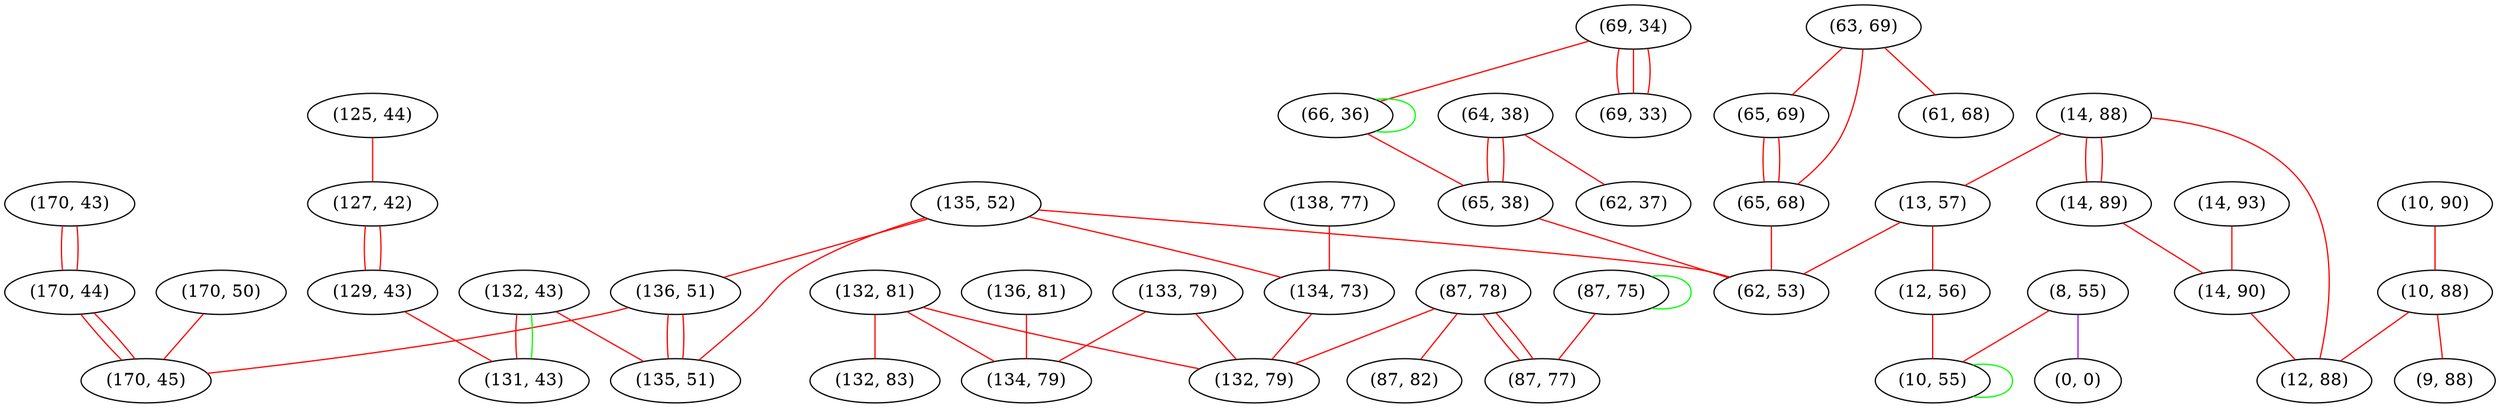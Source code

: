 graph "" {
"(135, 52)";
"(170, 43)";
"(138, 77)";
"(63, 69)";
"(14, 88)";
"(64, 38)";
"(133, 79)";
"(136, 81)";
"(69, 34)";
"(66, 36)";
"(14, 93)";
"(8, 55)";
"(87, 75)";
"(14, 89)";
"(132, 81)";
"(170, 44)";
"(170, 50)";
"(65, 69)";
"(136, 51)";
"(65, 38)";
"(69, 33)";
"(132, 43)";
"(134, 73)";
"(0, 0)";
"(62, 37)";
"(13, 57)";
"(170, 45)";
"(65, 68)";
"(12, 56)";
"(125, 44)";
"(87, 78)";
"(14, 90)";
"(10, 90)";
"(61, 68)";
"(127, 42)";
"(129, 43)";
"(62, 53)";
"(132, 83)";
"(10, 88)";
"(131, 43)";
"(12, 88)";
"(135, 51)";
"(10, 55)";
"(9, 88)";
"(87, 77)";
"(134, 79)";
"(132, 79)";
"(87, 82)";
"(135, 52)" -- "(135, 51)"  [color=red, key=0, weight=1];
"(135, 52)" -- "(134, 73)"  [color=red, key=0, weight=1];
"(135, 52)" -- "(136, 51)"  [color=red, key=0, weight=1];
"(135, 52)" -- "(62, 53)"  [color=red, key=0, weight=1];
"(170, 43)" -- "(170, 44)"  [color=red, key=0, weight=1];
"(170, 43)" -- "(170, 44)"  [color=red, key=1, weight=1];
"(138, 77)" -- "(134, 73)"  [color=red, key=0, weight=1];
"(63, 69)" -- "(65, 69)"  [color=red, key=0, weight=1];
"(63, 69)" -- "(61, 68)"  [color=red, key=0, weight=1];
"(63, 69)" -- "(65, 68)"  [color=red, key=0, weight=1];
"(14, 88)" -- "(13, 57)"  [color=red, key=0, weight=1];
"(14, 88)" -- "(14, 89)"  [color=red, key=0, weight=1];
"(14, 88)" -- "(14, 89)"  [color=red, key=1, weight=1];
"(14, 88)" -- "(12, 88)"  [color=red, key=0, weight=1];
"(64, 38)" -- "(65, 38)"  [color=red, key=0, weight=1];
"(64, 38)" -- "(65, 38)"  [color=red, key=1, weight=1];
"(64, 38)" -- "(62, 37)"  [color=red, key=0, weight=1];
"(133, 79)" -- "(132, 79)"  [color=red, key=0, weight=1];
"(133, 79)" -- "(134, 79)"  [color=red, key=0, weight=1];
"(136, 81)" -- "(134, 79)"  [color=red, key=0, weight=1];
"(69, 34)" -- "(69, 33)"  [color=red, key=0, weight=1];
"(69, 34)" -- "(69, 33)"  [color=red, key=1, weight=1];
"(69, 34)" -- "(69, 33)"  [color=red, key=2, weight=1];
"(69, 34)" -- "(66, 36)"  [color=red, key=0, weight=1];
"(66, 36)" -- "(65, 38)"  [color=red, key=0, weight=1];
"(66, 36)" -- "(66, 36)"  [color=green, key=0, weight=2];
"(14, 93)" -- "(14, 90)"  [color=red, key=0, weight=1];
"(8, 55)" -- "(10, 55)"  [color=red, key=0, weight=1];
"(8, 55)" -- "(0, 0)"  [color=purple, key=0, weight=4];
"(87, 75)" -- "(87, 75)"  [color=green, key=0, weight=2];
"(87, 75)" -- "(87, 77)"  [color=red, key=0, weight=1];
"(14, 89)" -- "(14, 90)"  [color=red, key=0, weight=1];
"(132, 81)" -- "(132, 79)"  [color=red, key=0, weight=1];
"(132, 81)" -- "(134, 79)"  [color=red, key=0, weight=1];
"(132, 81)" -- "(132, 83)"  [color=red, key=0, weight=1];
"(170, 44)" -- "(170, 45)"  [color=red, key=0, weight=1];
"(170, 44)" -- "(170, 45)"  [color=red, key=1, weight=1];
"(170, 50)" -- "(170, 45)"  [color=red, key=0, weight=1];
"(65, 69)" -- "(65, 68)"  [color=red, key=0, weight=1];
"(65, 69)" -- "(65, 68)"  [color=red, key=1, weight=1];
"(136, 51)" -- "(135, 51)"  [color=red, key=0, weight=1];
"(136, 51)" -- "(135, 51)"  [color=red, key=1, weight=1];
"(136, 51)" -- "(170, 45)"  [color=red, key=0, weight=1];
"(65, 38)" -- "(62, 53)"  [color=red, key=0, weight=1];
"(132, 43)" -- "(135, 51)"  [color=red, key=0, weight=1];
"(132, 43)" -- "(131, 43)"  [color=red, key=0, weight=1];
"(132, 43)" -- "(131, 43)"  [color=green, key=1, weight=2];
"(134, 73)" -- "(132, 79)"  [color=red, key=0, weight=1];
"(13, 57)" -- "(62, 53)"  [color=red, key=0, weight=1];
"(13, 57)" -- "(12, 56)"  [color=red, key=0, weight=1];
"(65, 68)" -- "(62, 53)"  [color=red, key=0, weight=1];
"(12, 56)" -- "(10, 55)"  [color=red, key=0, weight=1];
"(125, 44)" -- "(127, 42)"  [color=red, key=0, weight=1];
"(87, 78)" -- "(132, 79)"  [color=red, key=0, weight=1];
"(87, 78)" -- "(87, 77)"  [color=red, key=0, weight=1];
"(87, 78)" -- "(87, 77)"  [color=red, key=1, weight=1];
"(87, 78)" -- "(87, 82)"  [color=red, key=0, weight=1];
"(14, 90)" -- "(12, 88)"  [color=red, key=0, weight=1];
"(10, 90)" -- "(10, 88)"  [color=red, key=0, weight=1];
"(127, 42)" -- "(129, 43)"  [color=red, key=0, weight=1];
"(127, 42)" -- "(129, 43)"  [color=red, key=1, weight=1];
"(129, 43)" -- "(131, 43)"  [color=red, key=0, weight=1];
"(10, 88)" -- "(9, 88)"  [color=red, key=0, weight=1];
"(10, 88)" -- "(12, 88)"  [color=red, key=0, weight=1];
"(10, 55)" -- "(10, 55)"  [color=green, key=0, weight=2];
}
